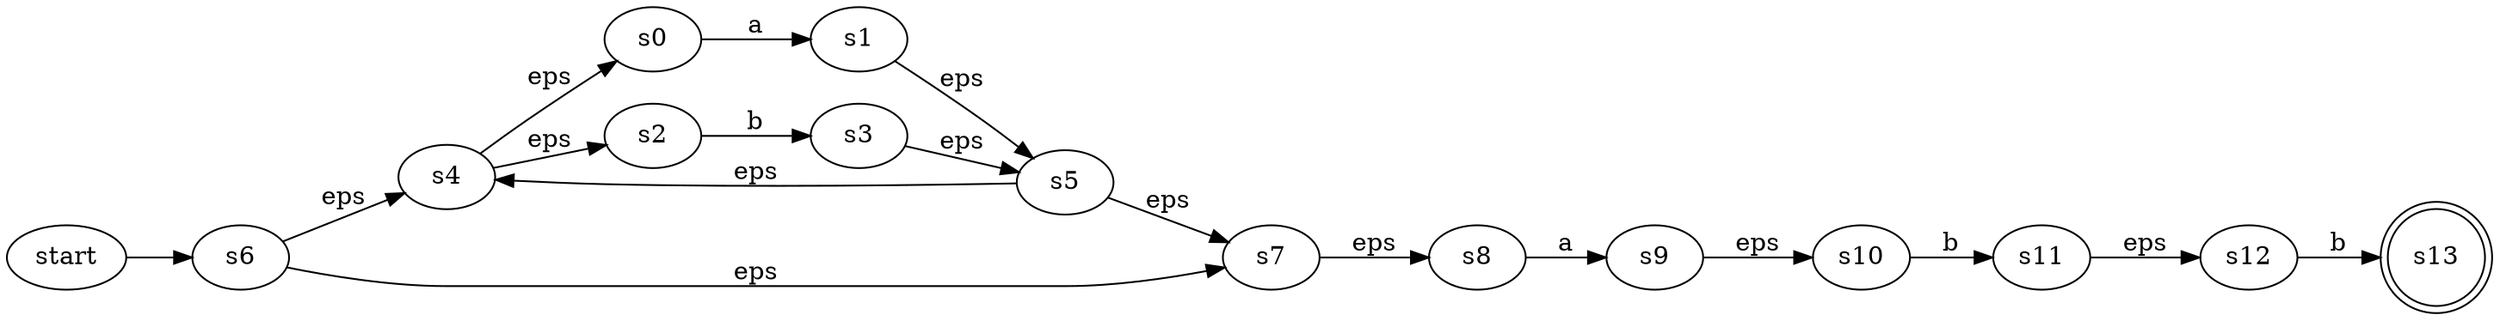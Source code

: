 digraph G {
rankdir = LR;
	"s6" -> "s4"[label="eps"];
	"s6" -> "s7"[label="eps"];
	"s4" -> "s0"[label="eps"];
	"s4" -> "s2"[label="eps"];
	"s7" -> "s8"[label="eps"];
	"s0" -> "s1"[label="a"];
	"s2" -> "s3"[label="b"];
	"s8" -> "s9"[label="a"];
	"s1" -> "s5"[label="eps"];
	"s3" -> "s5"[label="eps"];
	"s9" -> "s10"[label="eps"];
	"s5" -> "s7"[label="eps"];
	"s5" -> "s4"[label="eps"];
	"s10" -> "s11"[label="b"];
	"s11" -> "s12"[label="eps"];
	"s12" -> "s13"[label="b"];
	"start" -> "s6";
	"s13" [shape="doublecircle"];
}
